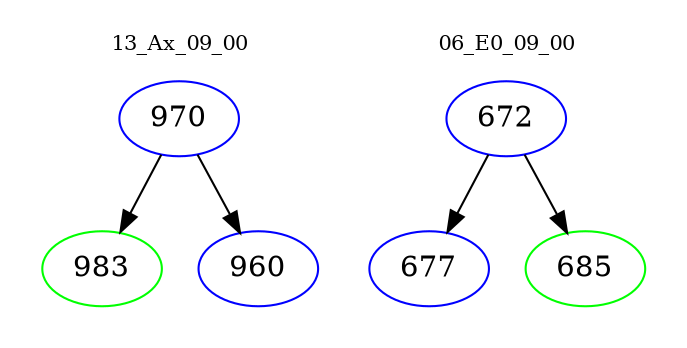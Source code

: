 digraph{
subgraph cluster_0 {
color = white
label = "13_Ax_09_00";
fontsize=10;
T0_970 [label="970", color="blue"]
T0_970 -> T0_983 [color="black"]
T0_983 [label="983", color="green"]
T0_970 -> T0_960 [color="black"]
T0_960 [label="960", color="blue"]
}
subgraph cluster_1 {
color = white
label = "06_E0_09_00";
fontsize=10;
T1_672 [label="672", color="blue"]
T1_672 -> T1_677 [color="black"]
T1_677 [label="677", color="blue"]
T1_672 -> T1_685 [color="black"]
T1_685 [label="685", color="green"]
}
}
